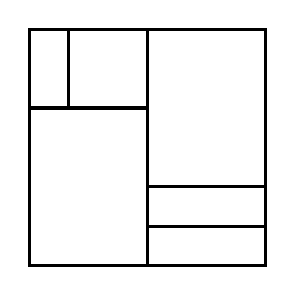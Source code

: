 \begin{tikzpicture}[very thick, scale=.5]
    \draw (0,4) rectangle (1,6);
    \draw (1,4) rectangle (3,6);
    \draw (0,0) rectangle (3,4);
    \draw (3,2) rectangle (6,6);
    \draw (3,1) rectangle (6,2);
    \draw (3,0) rectangle (6,1);
\end{tikzpicture}

